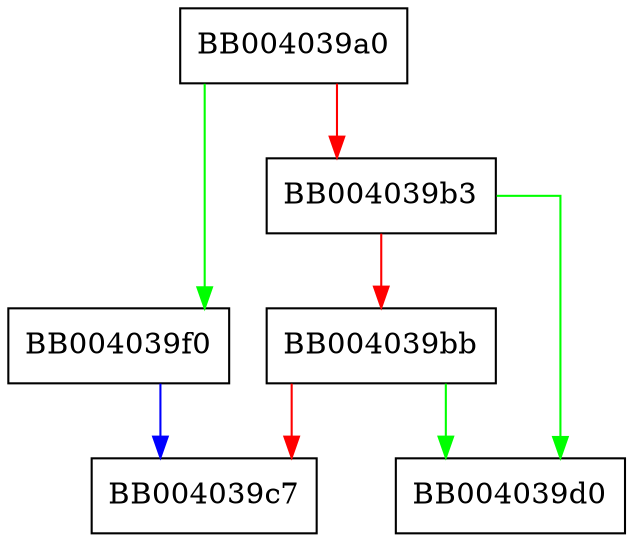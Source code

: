digraph ossl_cmp_mock_srv_set1_certOut {
  node [shape="box"];
  graph [splines=ortho];
  BB004039a0 -> BB004039f0 [color="green"];
  BB004039a0 -> BB004039b3 [color="red"];
  BB004039b3 -> BB004039d0 [color="green"];
  BB004039b3 -> BB004039bb [color="red"];
  BB004039bb -> BB004039d0 [color="green"];
  BB004039bb -> BB004039c7 [color="red"];
  BB004039f0 -> BB004039c7 [color="blue"];
}